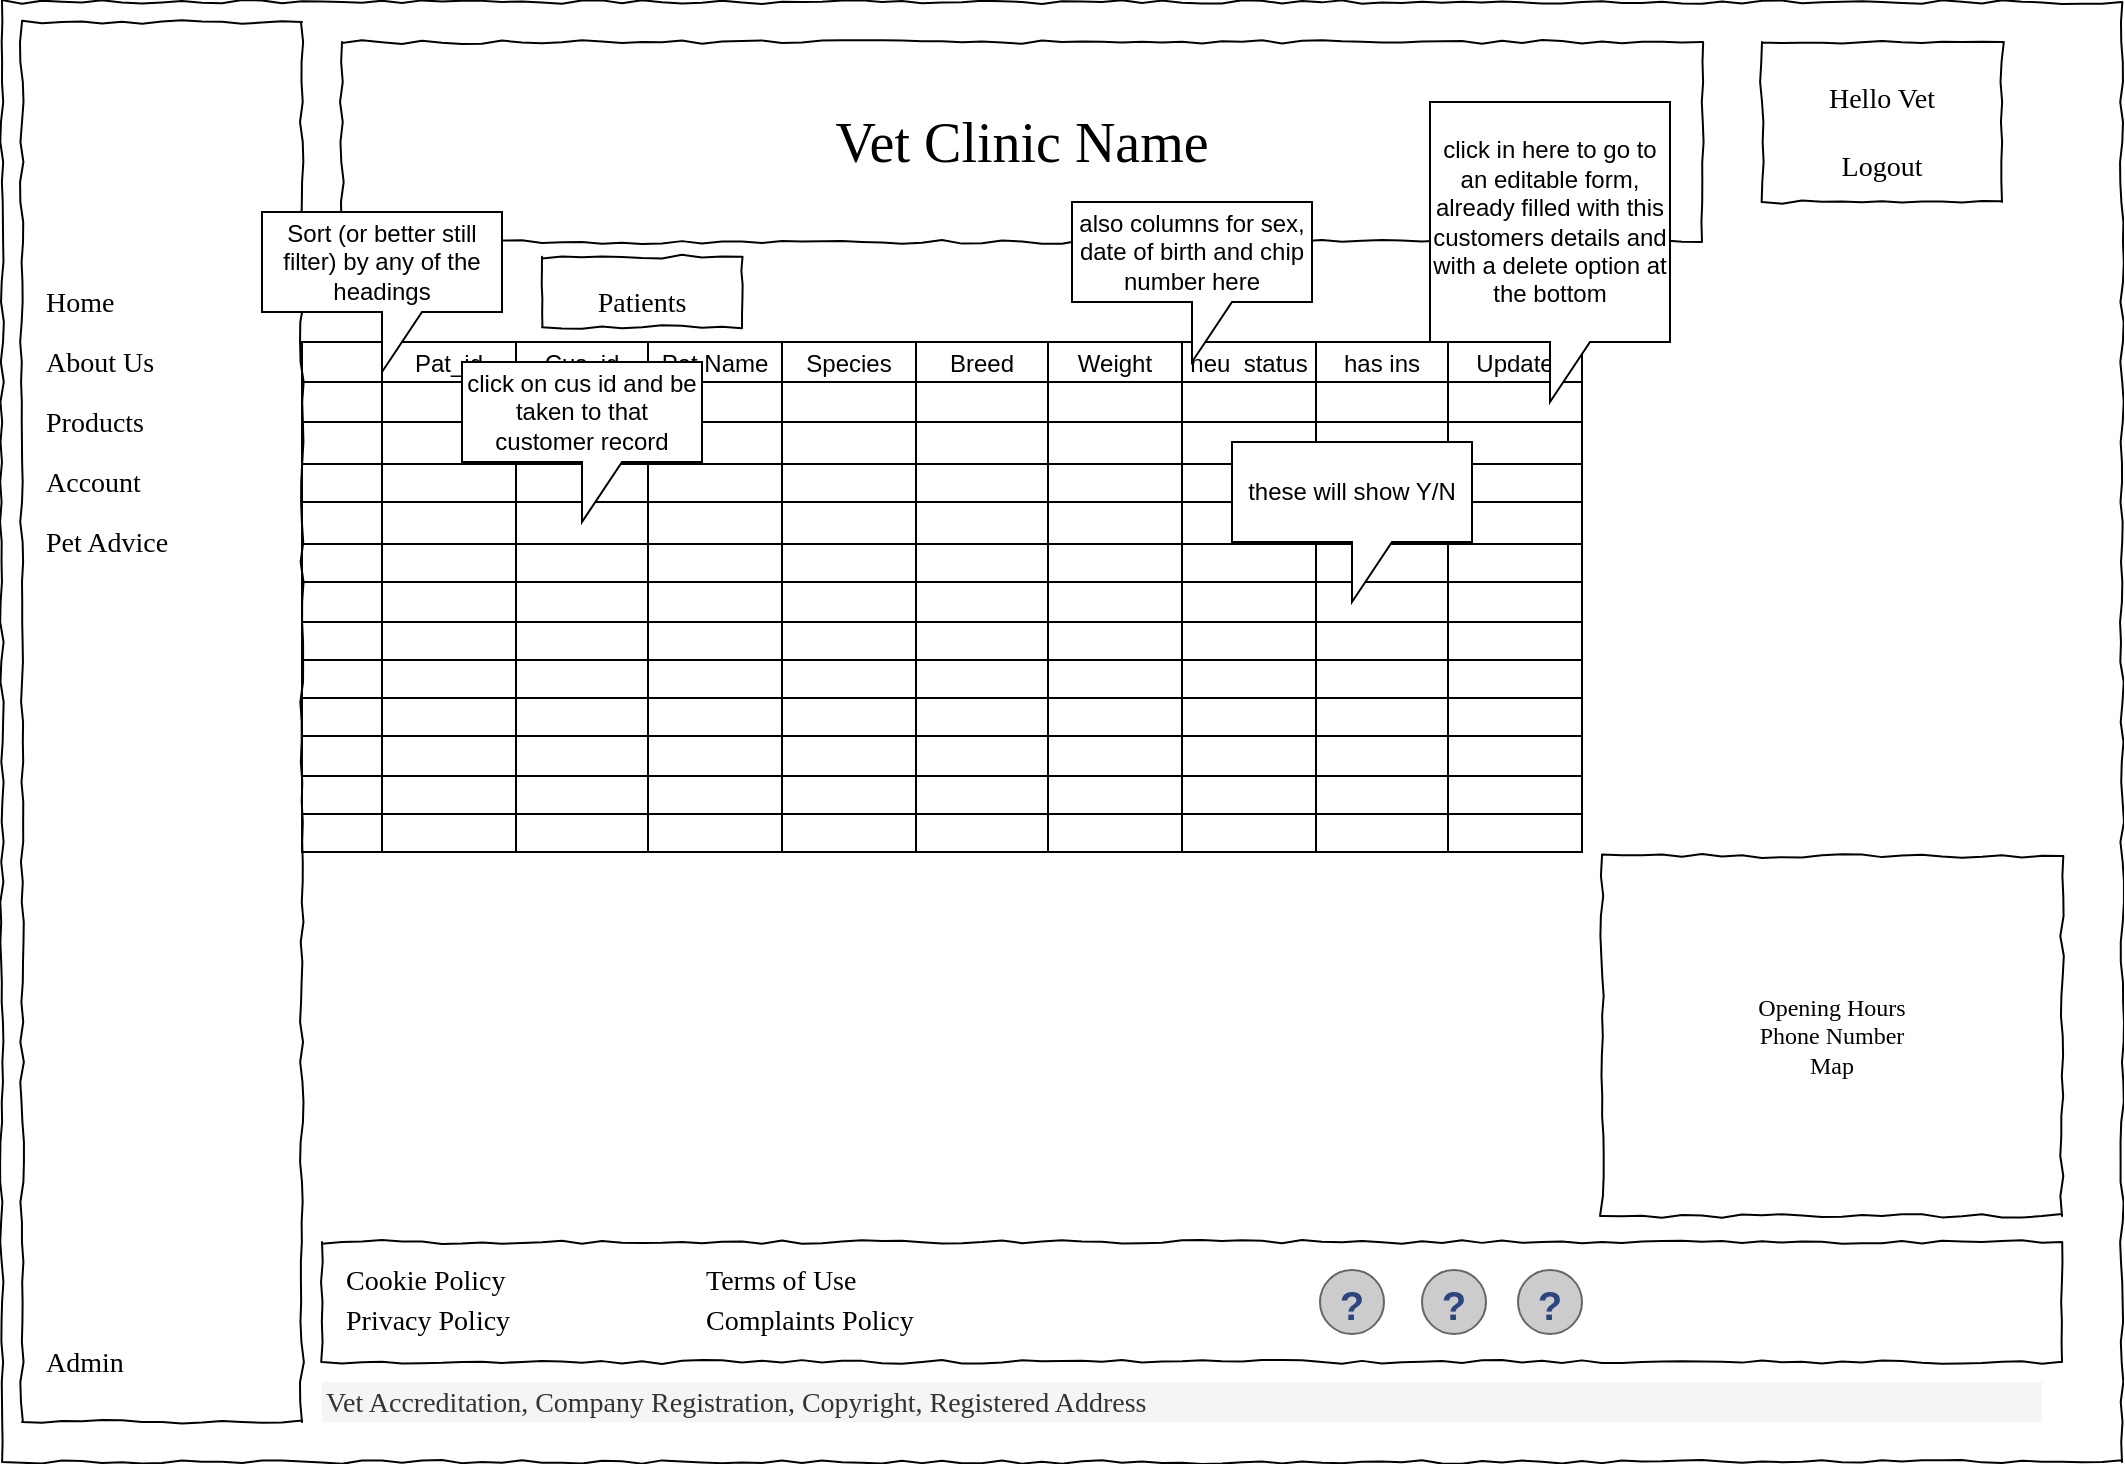 <mxfile version="21.2.1" type="device">
  <diagram name="Page-1" id="03018318-947c-dd8e-b7a3-06fadd420f32">
    <mxGraphModel dx="1034" dy="430" grid="1" gridSize="10" guides="1" tooltips="1" connect="1" arrows="1" fold="1" page="1" pageScale="1" pageWidth="1100" pageHeight="850" background="none" math="0" shadow="0">
      <root>
        <mxCell id="0" />
        <mxCell id="1" parent="0" />
        <mxCell id="677b7b8949515195-1" value="" style="whiteSpace=wrap;html=1;rounded=0;shadow=0;labelBackgroundColor=none;strokeColor=#000000;strokeWidth=1;fillColor=none;fontFamily=Verdana;fontSize=12;fontColor=#000000;align=center;comic=1;" parent="1" vertex="1">
          <mxGeometry x="20" y="20" width="1060" height="730" as="geometry" />
        </mxCell>
        <mxCell id="677b7b8949515195-8" value="" style="whiteSpace=wrap;html=1;rounded=0;shadow=0;labelBackgroundColor=none;strokeWidth=1;fillColor=none;fontFamily=Verdana;fontSize=12;align=center;comic=1;" parent="1" vertex="1">
          <mxGeometry x="30" y="30" width="140" height="700" as="geometry" />
        </mxCell>
        <mxCell id="677b7b8949515195-26" value="&lt;div&gt;Opening Hours&lt;/div&gt;&lt;div&gt;Phone Number&lt;/div&gt;&lt;div&gt;Map&lt;br&gt;&lt;/div&gt;" style="whiteSpace=wrap;html=1;rounded=0;shadow=0;labelBackgroundColor=none;strokeWidth=1;fillColor=none;fontFamily=Verdana;fontSize=12;align=center;comic=1;" parent="1" vertex="1">
          <mxGeometry x="820" y="447" width="230" height="180" as="geometry" />
        </mxCell>
        <mxCell id="qz_svecnsdqs3by7-r_0-2" value="Vet Clinic Name" style="whiteSpace=wrap;html=1;rounded=0;shadow=0;labelBackgroundColor=none;strokeWidth=1;fontFamily=Verdana;fontSize=28;align=center;comic=1;" parent="1" vertex="1">
          <mxGeometry x="190" y="40" width="680" height="100" as="geometry" />
        </mxCell>
        <mxCell id="qz_svecnsdqs3by7-r_0-8" value="" style="whiteSpace=wrap;html=1;rounded=0;shadow=0;labelBackgroundColor=none;strokeWidth=1;fontFamily=Verdana;fontSize=28;align=center;comic=1;" parent="1" vertex="1">
          <mxGeometry x="180" y="640" width="870" height="60" as="geometry" />
        </mxCell>
        <mxCell id="qz_svecnsdqs3by7-r_0-9" value="" style="verticalLabelPosition=bottom;shadow=0;dashed=0;align=center;html=1;verticalAlign=top;strokeWidth=1;shape=mxgraph.mockup.misc.help_icon;" parent="1" vertex="1">
          <mxGeometry x="730" y="654" width="32" height="32" as="geometry" />
        </mxCell>
        <mxCell id="qz_svecnsdqs3by7-r_0-10" value="" style="verticalLabelPosition=bottom;shadow=0;dashed=0;align=center;html=1;verticalAlign=top;strokeWidth=1;shape=mxgraph.mockup.misc.help_icon;" parent="1" vertex="1">
          <mxGeometry x="679" y="654" width="32" height="32" as="geometry" />
        </mxCell>
        <mxCell id="qz_svecnsdqs3by7-r_0-11" value="" style="verticalLabelPosition=bottom;shadow=0;dashed=0;align=center;html=1;verticalAlign=top;strokeWidth=1;shape=mxgraph.mockup.misc.help_icon;" parent="1" vertex="1">
          <mxGeometry x="778" y="654" width="32" height="32" as="geometry" />
        </mxCell>
        <mxCell id="qz_svecnsdqs3by7-r_0-12" value="Cookie Policy" style="text;html=1;points=[];align=left;verticalAlign=top;spacingTop=-4;fontSize=14;fontFamily=Verdana" parent="1" vertex="1">
          <mxGeometry x="190" y="649" width="100" height="20" as="geometry" />
        </mxCell>
        <mxCell id="qz_svecnsdqs3by7-r_0-13" value="Vet Accreditation, Company Registration, Copyright, Registered Address" style="text;html=1;points=[];align=left;verticalAlign=top;spacingTop=-4;fontSize=14;fontFamily=Verdana;fillColor=#f5f5f5;fontColor=#333333;strokeColor=none;" parent="1" vertex="1">
          <mxGeometry x="180" y="710" width="860" height="20" as="geometry" />
        </mxCell>
        <mxCell id="qz_svecnsdqs3by7-r_0-14" value="Privacy Policy" style="text;html=1;points=[];align=left;verticalAlign=top;spacingTop=-4;fontSize=14;fontFamily=Verdana" parent="1" vertex="1">
          <mxGeometry x="190" y="669" width="100" height="20" as="geometry" />
        </mxCell>
        <mxCell id="qz_svecnsdqs3by7-r_0-15" value="Terms of Use" style="text;html=1;points=[];align=left;verticalAlign=top;spacingTop=-4;fontSize=14;fontFamily=Verdana" parent="1" vertex="1">
          <mxGeometry x="370" y="649" width="100" height="20" as="geometry" />
        </mxCell>
        <mxCell id="qz_svecnsdqs3by7-r_0-16" value="Complaints Policy" style="text;html=1;points=[];align=left;verticalAlign=top;spacingTop=-4;fontSize=14;fontFamily=Verdana" parent="1" vertex="1">
          <mxGeometry x="370" y="669" width="100" height="20" as="geometry" />
        </mxCell>
        <mxCell id="qz_svecnsdqs3by7-r_0-17" value="&lt;div align=&quot;center&quot;&gt;&lt;font style=&quot;font-size: 14px;&quot;&gt;Hello Vet&lt;/font&gt;&lt;/div&gt;&lt;div align=&quot;center&quot;&gt;&lt;font style=&quot;font-size: 14px;&quot;&gt;Logout&lt;/font&gt;&lt;/div&gt;" style="whiteSpace=wrap;html=1;rounded=0;shadow=0;labelBackgroundColor=none;strokeWidth=1;fontFamily=Verdana;fontSize=28;align=center;comic=1;" parent="1" vertex="1">
          <mxGeometry x="900" y="40" width="120" height="80" as="geometry" />
        </mxCell>
        <mxCell id="qz_svecnsdqs3by7-r_0-19" value="Home" style="text;html=1;points=[];align=left;verticalAlign=top;spacingTop=-4;fontSize=14;fontFamily=Verdana" parent="1" vertex="1">
          <mxGeometry x="40" y="160" width="110" height="20" as="geometry" />
        </mxCell>
        <mxCell id="qz_svecnsdqs3by7-r_0-20" value="About Us" style="text;html=1;points=[];align=left;verticalAlign=top;spacingTop=-4;fontSize=14;fontFamily=Verdana" parent="1" vertex="1">
          <mxGeometry x="40" y="190" width="110" height="20" as="geometry" />
        </mxCell>
        <mxCell id="qz_svecnsdqs3by7-r_0-21" value="Products" style="text;html=1;points=[];align=left;verticalAlign=top;spacingTop=-4;fontSize=14;fontFamily=Verdana" parent="1" vertex="1">
          <mxGeometry x="40" y="220" width="110" height="20" as="geometry" />
        </mxCell>
        <mxCell id="qz_svecnsdqs3by7-r_0-22" value="Account" style="text;html=1;points=[];align=left;verticalAlign=top;spacingTop=-4;fontSize=14;fontFamily=Verdana" parent="1" vertex="1">
          <mxGeometry x="40" y="250" width="110" height="20" as="geometry" />
        </mxCell>
        <mxCell id="qz_svecnsdqs3by7-r_0-23" value="Pet Advice" style="text;html=1;points=[];align=left;verticalAlign=top;spacingTop=-4;fontSize=14;fontFamily=Verdana" parent="1" vertex="1">
          <mxGeometry x="40" y="280" width="110" height="20" as="geometry" />
        </mxCell>
        <mxCell id="qz_svecnsdqs3by7-r_0-25" value="Admin" style="text;html=1;points=[];align=left;verticalAlign=top;spacingTop=-4;fontSize=14;fontFamily=Verdana" parent="1" vertex="1">
          <mxGeometry x="40" y="690" width="110" height="20" as="geometry" />
        </mxCell>
        <mxCell id="YpGhRkBLHknayNMrXKQS-291" value="" style="shape=table;childLayout=tableLayout;startSize=0;fillColor=none;collapsible=0;recursiveResize=0;expand=0;" parent="1" vertex="1">
          <mxGeometry x="170" y="190" width="640" height="255" as="geometry" />
        </mxCell>
        <mxCell id="YpGhRkBLHknayNMrXKQS-292" value="" style="shape=tableRow;horizontal=0;swimlaneHead=0;swimlaneBody=0;top=0;left=0;strokeColor=inherit;bottom=0;right=0;dropTarget=0;fontStyle=0;fillColor=none;points=[[0,0.5],[1,0.5]];portConstraint=eastwest;startSize=40;collapsible=0;recursiveResize=0;expand=0;" parent="YpGhRkBLHknayNMrXKQS-291" vertex="1">
          <mxGeometry width="640" height="20" as="geometry" />
        </mxCell>
        <mxCell id="YpGhRkBLHknayNMrXKQS-293" value="Pat_id" style="swimlane;swimlaneHead=0;swimlaneBody=0;fontStyle=0;strokeColor=inherit;connectable=0;fillColor=none;startSize=40;collapsible=0;recursiveResize=0;expand=0;" parent="YpGhRkBLHknayNMrXKQS-292" vertex="1">
          <mxGeometry x="40" width="67" height="20" as="geometry">
            <mxRectangle width="67" height="20" as="alternateBounds" />
          </mxGeometry>
        </mxCell>
        <mxCell id="YpGhRkBLHknayNMrXKQS-294" value="Cus_id" style="swimlane;swimlaneHead=0;swimlaneBody=0;fontStyle=0;strokeColor=inherit;connectable=0;fillColor=none;startSize=40;collapsible=0;recursiveResize=0;expand=0;" parent="YpGhRkBLHknayNMrXKQS-292" vertex="1">
          <mxGeometry x="107" width="66" height="20" as="geometry">
            <mxRectangle width="66" height="20" as="alternateBounds" />
          </mxGeometry>
        </mxCell>
        <mxCell id="YpGhRkBLHknayNMrXKQS-295" value="Pat Name" style="swimlane;swimlaneHead=0;swimlaneBody=0;fontStyle=0;strokeColor=inherit;connectable=0;fillColor=none;startSize=40;collapsible=0;recursiveResize=0;expand=0;" parent="YpGhRkBLHknayNMrXKQS-292" vertex="1">
          <mxGeometry x="173" width="67" height="20" as="geometry">
            <mxRectangle width="67" height="20" as="alternateBounds" />
          </mxGeometry>
        </mxCell>
        <mxCell id="YpGhRkBLHknayNMrXKQS-296" value="Species" style="swimlane;swimlaneHead=0;swimlaneBody=0;fontStyle=0;strokeColor=inherit;connectable=0;fillColor=none;startSize=40;collapsible=0;recursiveResize=0;expand=0;" parent="YpGhRkBLHknayNMrXKQS-292" vertex="1">
          <mxGeometry x="240" width="67" height="20" as="geometry">
            <mxRectangle width="67" height="20" as="alternateBounds" />
          </mxGeometry>
        </mxCell>
        <mxCell id="YpGhRkBLHknayNMrXKQS-297" value="Breed" style="swimlane;swimlaneHead=0;swimlaneBody=0;fontStyle=0;strokeColor=inherit;connectable=0;fillColor=none;startSize=40;collapsible=0;recursiveResize=0;expand=0;" parent="YpGhRkBLHknayNMrXKQS-292" vertex="1">
          <mxGeometry x="307" width="66" height="20" as="geometry">
            <mxRectangle width="66" height="20" as="alternateBounds" />
          </mxGeometry>
        </mxCell>
        <mxCell id="YpGhRkBLHknayNMrXKQS-298" value="Weight" style="swimlane;swimlaneHead=0;swimlaneBody=0;fontStyle=0;strokeColor=inherit;connectable=0;fillColor=none;startSize=40;collapsible=0;recursiveResize=0;expand=0;" parent="YpGhRkBLHknayNMrXKQS-292" vertex="1">
          <mxGeometry x="373" width="67" height="20" as="geometry">
            <mxRectangle width="67" height="20" as="alternateBounds" />
          </mxGeometry>
        </mxCell>
        <mxCell id="YpGhRkBLHknayNMrXKQS-299" value="neu  status" style="swimlane;swimlaneHead=0;swimlaneBody=0;fontStyle=0;strokeColor=inherit;connectable=0;fillColor=none;startSize=40;collapsible=0;recursiveResize=0;expand=0;" parent="YpGhRkBLHknayNMrXKQS-292" vertex="1">
          <mxGeometry x="440" width="67" height="20" as="geometry">
            <mxRectangle width="67" height="20" as="alternateBounds" />
          </mxGeometry>
        </mxCell>
        <mxCell id="YpGhRkBLHknayNMrXKQS-300" value="has ins" style="swimlane;swimlaneHead=0;swimlaneBody=0;fontStyle=0;strokeColor=inherit;connectable=0;fillColor=none;startSize=40;collapsible=0;recursiveResize=0;expand=0;" parent="YpGhRkBLHknayNMrXKQS-292" vertex="1">
          <mxGeometry x="507" width="66" height="20" as="geometry">
            <mxRectangle width="66" height="20" as="alternateBounds" />
          </mxGeometry>
        </mxCell>
        <mxCell id="YpGhRkBLHknayNMrXKQS-301" value="Update" style="swimlane;swimlaneHead=0;swimlaneBody=0;fontStyle=0;strokeColor=inherit;connectable=0;fillColor=none;startSize=40;collapsible=0;recursiveResize=0;expand=0;" parent="YpGhRkBLHknayNMrXKQS-292" vertex="1">
          <mxGeometry x="573" width="67" height="20" as="geometry">
            <mxRectangle width="67" height="20" as="alternateBounds" />
          </mxGeometry>
        </mxCell>
        <mxCell id="YpGhRkBLHknayNMrXKQS-302" value="" style="shape=tableRow;horizontal=0;swimlaneHead=0;swimlaneBody=0;top=0;left=0;strokeColor=inherit;bottom=0;right=0;dropTarget=0;fontStyle=0;fillColor=none;points=[[0,0.5],[1,0.5]];portConstraint=eastwest;startSize=40;collapsible=0;recursiveResize=0;expand=0;" parent="YpGhRkBLHknayNMrXKQS-291" vertex="1">
          <mxGeometry y="20" width="640" height="20" as="geometry" />
        </mxCell>
        <mxCell id="YpGhRkBLHknayNMrXKQS-303" value="" style="swimlane;swimlaneHead=0;swimlaneBody=0;fontStyle=0;connectable=0;strokeColor=inherit;fillColor=none;startSize=0;collapsible=0;recursiveResize=0;expand=0;" parent="YpGhRkBLHknayNMrXKQS-302" vertex="1">
          <mxGeometry x="40" width="67" height="20" as="geometry">
            <mxRectangle width="67" height="20" as="alternateBounds" />
          </mxGeometry>
        </mxCell>
        <mxCell id="YpGhRkBLHknayNMrXKQS-304" value="" style="swimlane;swimlaneHead=0;swimlaneBody=0;fontStyle=0;connectable=0;strokeColor=inherit;fillColor=none;startSize=0;collapsible=0;recursiveResize=0;expand=0;" parent="YpGhRkBLHknayNMrXKQS-302" vertex="1">
          <mxGeometry x="107" width="66" height="20" as="geometry">
            <mxRectangle width="66" height="20" as="alternateBounds" />
          </mxGeometry>
        </mxCell>
        <mxCell id="YpGhRkBLHknayNMrXKQS-305" value="" style="swimlane;swimlaneHead=0;swimlaneBody=0;fontStyle=0;connectable=0;strokeColor=inherit;fillColor=none;startSize=0;collapsible=0;recursiveResize=0;expand=0;" parent="YpGhRkBLHknayNMrXKQS-302" vertex="1">
          <mxGeometry x="173" width="67" height="20" as="geometry">
            <mxRectangle width="67" height="20" as="alternateBounds" />
          </mxGeometry>
        </mxCell>
        <mxCell id="YpGhRkBLHknayNMrXKQS-306" value="" style="swimlane;swimlaneHead=0;swimlaneBody=0;fontStyle=0;connectable=0;strokeColor=inherit;fillColor=none;startSize=0;collapsible=0;recursiveResize=0;expand=0;" parent="YpGhRkBLHknayNMrXKQS-302" vertex="1">
          <mxGeometry x="240" width="67" height="20" as="geometry">
            <mxRectangle width="67" height="20" as="alternateBounds" />
          </mxGeometry>
        </mxCell>
        <mxCell id="YpGhRkBLHknayNMrXKQS-307" value="" style="swimlane;swimlaneHead=0;swimlaneBody=0;fontStyle=0;connectable=0;strokeColor=inherit;fillColor=none;startSize=0;collapsible=0;recursiveResize=0;expand=0;" parent="YpGhRkBLHknayNMrXKQS-302" vertex="1">
          <mxGeometry x="307" width="66" height="20" as="geometry">
            <mxRectangle width="66" height="20" as="alternateBounds" />
          </mxGeometry>
        </mxCell>
        <mxCell id="YpGhRkBLHknayNMrXKQS-308" value="" style="swimlane;swimlaneHead=0;swimlaneBody=0;fontStyle=0;connectable=0;strokeColor=inherit;fillColor=none;startSize=0;collapsible=0;recursiveResize=0;expand=0;" parent="YpGhRkBLHknayNMrXKQS-302" vertex="1">
          <mxGeometry x="373" width="67" height="20" as="geometry">
            <mxRectangle width="67" height="20" as="alternateBounds" />
          </mxGeometry>
        </mxCell>
        <mxCell id="YpGhRkBLHknayNMrXKQS-309" value="" style="swimlane;swimlaneHead=0;swimlaneBody=0;fontStyle=0;connectable=0;strokeColor=inherit;fillColor=none;startSize=0;collapsible=0;recursiveResize=0;expand=0;" parent="YpGhRkBLHknayNMrXKQS-302" vertex="1">
          <mxGeometry x="440" width="67" height="20" as="geometry">
            <mxRectangle width="67" height="20" as="alternateBounds" />
          </mxGeometry>
        </mxCell>
        <mxCell id="YpGhRkBLHknayNMrXKQS-310" value="" style="swimlane;swimlaneHead=0;swimlaneBody=0;fontStyle=0;connectable=0;strokeColor=inherit;fillColor=none;startSize=0;collapsible=0;recursiveResize=0;expand=0;" parent="YpGhRkBLHknayNMrXKQS-302" vertex="1">
          <mxGeometry x="507" width="66" height="20" as="geometry">
            <mxRectangle width="66" height="20" as="alternateBounds" />
          </mxGeometry>
        </mxCell>
        <mxCell id="YpGhRkBLHknayNMrXKQS-311" value="" style="swimlane;swimlaneHead=0;swimlaneBody=0;fontStyle=0;connectable=0;strokeColor=inherit;fillColor=none;startSize=0;collapsible=0;recursiveResize=0;expand=0;" parent="YpGhRkBLHknayNMrXKQS-302" vertex="1">
          <mxGeometry x="573" width="67" height="20" as="geometry">
            <mxRectangle width="67" height="20" as="alternateBounds" />
          </mxGeometry>
        </mxCell>
        <mxCell id="YpGhRkBLHknayNMrXKQS-312" value="" style="shape=tableRow;horizontal=0;swimlaneHead=0;swimlaneBody=0;top=0;left=0;strokeColor=inherit;bottom=0;right=0;dropTarget=0;fontStyle=0;fillColor=none;points=[[0,0.5],[1,0.5]];portConstraint=eastwest;startSize=40;collapsible=0;recursiveResize=0;expand=0;" parent="YpGhRkBLHknayNMrXKQS-291" vertex="1">
          <mxGeometry y="40" width="640" height="21" as="geometry" />
        </mxCell>
        <mxCell id="YpGhRkBLHknayNMrXKQS-313" value="" style="swimlane;swimlaneHead=0;swimlaneBody=0;fontStyle=0;connectable=0;strokeColor=inherit;fillColor=none;startSize=0;collapsible=0;recursiveResize=0;expand=0;" parent="YpGhRkBLHknayNMrXKQS-312" vertex="1">
          <mxGeometry x="40" width="67" height="21" as="geometry">
            <mxRectangle width="67" height="21" as="alternateBounds" />
          </mxGeometry>
        </mxCell>
        <mxCell id="YpGhRkBLHknayNMrXKQS-314" value="" style="swimlane;swimlaneHead=0;swimlaneBody=0;fontStyle=0;connectable=0;strokeColor=inherit;fillColor=none;startSize=0;collapsible=0;recursiveResize=0;expand=0;" parent="YpGhRkBLHknayNMrXKQS-312" vertex="1">
          <mxGeometry x="107" width="66" height="21" as="geometry">
            <mxRectangle width="66" height="21" as="alternateBounds" />
          </mxGeometry>
        </mxCell>
        <mxCell id="YpGhRkBLHknayNMrXKQS-315" value="" style="swimlane;swimlaneHead=0;swimlaneBody=0;fontStyle=0;connectable=0;strokeColor=inherit;fillColor=none;startSize=0;collapsible=0;recursiveResize=0;expand=0;" parent="YpGhRkBLHknayNMrXKQS-312" vertex="1">
          <mxGeometry x="173" width="67" height="21" as="geometry">
            <mxRectangle width="67" height="21" as="alternateBounds" />
          </mxGeometry>
        </mxCell>
        <mxCell id="YpGhRkBLHknayNMrXKQS-316" value="" style="swimlane;swimlaneHead=0;swimlaneBody=0;fontStyle=0;connectable=0;strokeColor=inherit;fillColor=none;startSize=0;collapsible=0;recursiveResize=0;expand=0;" parent="YpGhRkBLHknayNMrXKQS-312" vertex="1">
          <mxGeometry x="240" width="67" height="21" as="geometry">
            <mxRectangle width="67" height="21" as="alternateBounds" />
          </mxGeometry>
        </mxCell>
        <mxCell id="YpGhRkBLHknayNMrXKQS-317" value="" style="swimlane;swimlaneHead=0;swimlaneBody=0;fontStyle=0;connectable=0;strokeColor=inherit;fillColor=none;startSize=0;collapsible=0;recursiveResize=0;expand=0;" parent="YpGhRkBLHknayNMrXKQS-312" vertex="1">
          <mxGeometry x="307" width="66" height="21" as="geometry">
            <mxRectangle width="66" height="21" as="alternateBounds" />
          </mxGeometry>
        </mxCell>
        <mxCell id="YpGhRkBLHknayNMrXKQS-318" value="" style="swimlane;swimlaneHead=0;swimlaneBody=0;fontStyle=0;connectable=0;strokeColor=inherit;fillColor=none;startSize=0;collapsible=0;recursiveResize=0;expand=0;" parent="YpGhRkBLHknayNMrXKQS-312" vertex="1">
          <mxGeometry x="373" width="67" height="21" as="geometry">
            <mxRectangle width="67" height="21" as="alternateBounds" />
          </mxGeometry>
        </mxCell>
        <mxCell id="YpGhRkBLHknayNMrXKQS-319" value="" style="swimlane;swimlaneHead=0;swimlaneBody=0;fontStyle=0;connectable=0;strokeColor=inherit;fillColor=none;startSize=0;collapsible=0;recursiveResize=0;expand=0;" parent="YpGhRkBLHknayNMrXKQS-312" vertex="1">
          <mxGeometry x="440" width="67" height="21" as="geometry">
            <mxRectangle width="67" height="21" as="alternateBounds" />
          </mxGeometry>
        </mxCell>
        <mxCell id="YpGhRkBLHknayNMrXKQS-320" value="" style="swimlane;swimlaneHead=0;swimlaneBody=0;fontStyle=0;connectable=0;strokeColor=inherit;fillColor=none;startSize=0;collapsible=0;recursiveResize=0;expand=0;" parent="YpGhRkBLHknayNMrXKQS-312" vertex="1">
          <mxGeometry x="507" width="66" height="21" as="geometry">
            <mxRectangle width="66" height="21" as="alternateBounds" />
          </mxGeometry>
        </mxCell>
        <mxCell id="YpGhRkBLHknayNMrXKQS-422" value="these will show Y/N" style="shape=callout;whiteSpace=wrap;html=1;perimeter=calloutPerimeter;" parent="YpGhRkBLHknayNMrXKQS-320" vertex="1">
          <mxGeometry x="-42" y="10" width="120" height="80" as="geometry" />
        </mxCell>
        <mxCell id="YpGhRkBLHknayNMrXKQS-321" value="" style="swimlane;swimlaneHead=0;swimlaneBody=0;fontStyle=0;connectable=0;strokeColor=inherit;fillColor=none;startSize=0;collapsible=0;recursiveResize=0;expand=0;" parent="YpGhRkBLHknayNMrXKQS-312" vertex="1">
          <mxGeometry x="573" width="67" height="21" as="geometry">
            <mxRectangle width="67" height="21" as="alternateBounds" />
          </mxGeometry>
        </mxCell>
        <mxCell id="YpGhRkBLHknayNMrXKQS-322" value="" style="shape=tableRow;horizontal=0;swimlaneHead=0;swimlaneBody=0;top=0;left=0;strokeColor=inherit;bottom=0;right=0;dropTarget=0;fontStyle=0;fillColor=none;points=[[0,0.5],[1,0.5]];portConstraint=eastwest;startSize=40;collapsible=0;recursiveResize=0;expand=0;" parent="YpGhRkBLHknayNMrXKQS-291" vertex="1">
          <mxGeometry y="61" width="640" height="19" as="geometry" />
        </mxCell>
        <mxCell id="YpGhRkBLHknayNMrXKQS-323" value="" style="swimlane;swimlaneHead=0;swimlaneBody=0;fontStyle=0;connectable=0;strokeColor=inherit;fillColor=none;startSize=0;collapsible=0;recursiveResize=0;expand=0;" parent="YpGhRkBLHknayNMrXKQS-322" vertex="1">
          <mxGeometry x="40" width="67" height="19" as="geometry">
            <mxRectangle width="67" height="19" as="alternateBounds" />
          </mxGeometry>
        </mxCell>
        <mxCell id="YpGhRkBLHknayNMrXKQS-324" value="" style="swimlane;swimlaneHead=0;swimlaneBody=0;fontStyle=0;connectable=0;strokeColor=inherit;fillColor=none;startSize=0;collapsible=0;recursiveResize=0;expand=0;" parent="YpGhRkBLHknayNMrXKQS-322" vertex="1">
          <mxGeometry x="107" width="66" height="19" as="geometry">
            <mxRectangle width="66" height="19" as="alternateBounds" />
          </mxGeometry>
        </mxCell>
        <mxCell id="YpGhRkBLHknayNMrXKQS-325" value="" style="swimlane;swimlaneHead=0;swimlaneBody=0;fontStyle=0;connectable=0;strokeColor=inherit;fillColor=none;startSize=0;collapsible=0;recursiveResize=0;expand=0;" parent="YpGhRkBLHknayNMrXKQS-322" vertex="1">
          <mxGeometry x="173" width="67" height="19" as="geometry">
            <mxRectangle width="67" height="19" as="alternateBounds" />
          </mxGeometry>
        </mxCell>
        <mxCell id="YpGhRkBLHknayNMrXKQS-326" value="" style="swimlane;swimlaneHead=0;swimlaneBody=0;fontStyle=0;connectable=0;strokeColor=inherit;fillColor=none;startSize=0;collapsible=0;recursiveResize=0;expand=0;" parent="YpGhRkBLHknayNMrXKQS-322" vertex="1">
          <mxGeometry x="240" width="67" height="19" as="geometry">
            <mxRectangle width="67" height="19" as="alternateBounds" />
          </mxGeometry>
        </mxCell>
        <mxCell id="YpGhRkBLHknayNMrXKQS-327" value="" style="swimlane;swimlaneHead=0;swimlaneBody=0;fontStyle=0;connectable=0;strokeColor=inherit;fillColor=none;startSize=0;collapsible=0;recursiveResize=0;expand=0;" parent="YpGhRkBLHknayNMrXKQS-322" vertex="1">
          <mxGeometry x="307" width="66" height="19" as="geometry">
            <mxRectangle width="66" height="19" as="alternateBounds" />
          </mxGeometry>
        </mxCell>
        <mxCell id="YpGhRkBLHknayNMrXKQS-328" value="" style="swimlane;swimlaneHead=0;swimlaneBody=0;fontStyle=0;connectable=0;strokeColor=inherit;fillColor=none;startSize=0;collapsible=0;recursiveResize=0;expand=0;" parent="YpGhRkBLHknayNMrXKQS-322" vertex="1">
          <mxGeometry x="373" width="67" height="19" as="geometry">
            <mxRectangle width="67" height="19" as="alternateBounds" />
          </mxGeometry>
        </mxCell>
        <mxCell id="YpGhRkBLHknayNMrXKQS-329" value="" style="swimlane;swimlaneHead=0;swimlaneBody=0;fontStyle=0;connectable=0;strokeColor=inherit;fillColor=none;startSize=0;collapsible=0;recursiveResize=0;expand=0;" parent="YpGhRkBLHknayNMrXKQS-322" vertex="1">
          <mxGeometry x="440" width="67" height="19" as="geometry">
            <mxRectangle width="67" height="19" as="alternateBounds" />
          </mxGeometry>
        </mxCell>
        <mxCell id="YpGhRkBLHknayNMrXKQS-330" value="" style="swimlane;swimlaneHead=0;swimlaneBody=0;fontStyle=0;connectable=0;strokeColor=inherit;fillColor=none;startSize=0;collapsible=0;recursiveResize=0;expand=0;" parent="YpGhRkBLHknayNMrXKQS-322" vertex="1">
          <mxGeometry x="507" width="66" height="19" as="geometry">
            <mxRectangle width="66" height="19" as="alternateBounds" />
          </mxGeometry>
        </mxCell>
        <mxCell id="YpGhRkBLHknayNMrXKQS-331" value="" style="swimlane;swimlaneHead=0;swimlaneBody=0;fontStyle=0;connectable=0;strokeColor=inherit;fillColor=none;startSize=0;collapsible=0;recursiveResize=0;expand=0;" parent="YpGhRkBLHknayNMrXKQS-322" vertex="1">
          <mxGeometry x="573" width="67" height="19" as="geometry">
            <mxRectangle width="67" height="19" as="alternateBounds" />
          </mxGeometry>
        </mxCell>
        <mxCell id="YpGhRkBLHknayNMrXKQS-332" value="" style="shape=tableRow;horizontal=0;swimlaneHead=0;swimlaneBody=0;top=0;left=0;strokeColor=inherit;bottom=0;right=0;dropTarget=0;fontStyle=0;fillColor=none;points=[[0,0.5],[1,0.5]];portConstraint=eastwest;startSize=40;collapsible=0;recursiveResize=0;expand=0;" parent="YpGhRkBLHknayNMrXKQS-291" vertex="1">
          <mxGeometry y="80" width="640" height="21" as="geometry" />
        </mxCell>
        <mxCell id="YpGhRkBLHknayNMrXKQS-333" value="" style="swimlane;swimlaneHead=0;swimlaneBody=0;fontStyle=0;connectable=0;strokeColor=inherit;fillColor=none;startSize=0;collapsible=0;recursiveResize=0;expand=0;" parent="YpGhRkBLHknayNMrXKQS-332" vertex="1">
          <mxGeometry x="40" width="67" height="21" as="geometry">
            <mxRectangle width="67" height="21" as="alternateBounds" />
          </mxGeometry>
        </mxCell>
        <mxCell id="YpGhRkBLHknayNMrXKQS-334" value="" style="swimlane;swimlaneHead=0;swimlaneBody=0;fontStyle=0;connectable=0;strokeColor=inherit;fillColor=none;startSize=0;collapsible=0;recursiveResize=0;expand=0;" parent="YpGhRkBLHknayNMrXKQS-332" vertex="1">
          <mxGeometry x="107" width="66" height="21" as="geometry">
            <mxRectangle width="66" height="21" as="alternateBounds" />
          </mxGeometry>
        </mxCell>
        <mxCell id="YpGhRkBLHknayNMrXKQS-335" value="" style="swimlane;swimlaneHead=0;swimlaneBody=0;fontStyle=0;connectable=0;strokeColor=inherit;fillColor=none;startSize=0;collapsible=0;recursiveResize=0;expand=0;" parent="YpGhRkBLHknayNMrXKQS-332" vertex="1">
          <mxGeometry x="173" width="67" height="21" as="geometry">
            <mxRectangle width="67" height="21" as="alternateBounds" />
          </mxGeometry>
        </mxCell>
        <mxCell id="YpGhRkBLHknayNMrXKQS-336" value="" style="swimlane;swimlaneHead=0;swimlaneBody=0;fontStyle=0;connectable=0;strokeColor=inherit;fillColor=none;startSize=0;collapsible=0;recursiveResize=0;expand=0;" parent="YpGhRkBLHknayNMrXKQS-332" vertex="1">
          <mxGeometry x="240" width="67" height="21" as="geometry">
            <mxRectangle width="67" height="21" as="alternateBounds" />
          </mxGeometry>
        </mxCell>
        <mxCell id="YpGhRkBLHknayNMrXKQS-337" value="" style="swimlane;swimlaneHead=0;swimlaneBody=0;fontStyle=0;connectable=0;strokeColor=inherit;fillColor=none;startSize=0;collapsible=0;recursiveResize=0;expand=0;" parent="YpGhRkBLHknayNMrXKQS-332" vertex="1">
          <mxGeometry x="307" width="66" height="21" as="geometry">
            <mxRectangle width="66" height="21" as="alternateBounds" />
          </mxGeometry>
        </mxCell>
        <mxCell id="YpGhRkBLHknayNMrXKQS-338" value="" style="swimlane;swimlaneHead=0;swimlaneBody=0;fontStyle=0;connectable=0;strokeColor=inherit;fillColor=none;startSize=0;collapsible=0;recursiveResize=0;expand=0;" parent="YpGhRkBLHknayNMrXKQS-332" vertex="1">
          <mxGeometry x="373" width="67" height="21" as="geometry">
            <mxRectangle width="67" height="21" as="alternateBounds" />
          </mxGeometry>
        </mxCell>
        <mxCell id="YpGhRkBLHknayNMrXKQS-339" value="" style="swimlane;swimlaneHead=0;swimlaneBody=0;fontStyle=0;connectable=0;strokeColor=inherit;fillColor=none;startSize=0;collapsible=0;recursiveResize=0;expand=0;" parent="YpGhRkBLHknayNMrXKQS-332" vertex="1">
          <mxGeometry x="440" width="67" height="21" as="geometry">
            <mxRectangle width="67" height="21" as="alternateBounds" />
          </mxGeometry>
        </mxCell>
        <mxCell id="YpGhRkBLHknayNMrXKQS-340" value="" style="swimlane;swimlaneHead=0;swimlaneBody=0;fontStyle=0;connectable=0;strokeColor=inherit;fillColor=none;startSize=0;collapsible=0;recursiveResize=0;expand=0;" parent="YpGhRkBLHknayNMrXKQS-332" vertex="1">
          <mxGeometry x="507" width="66" height="21" as="geometry">
            <mxRectangle width="66" height="21" as="alternateBounds" />
          </mxGeometry>
        </mxCell>
        <mxCell id="YpGhRkBLHknayNMrXKQS-341" value="" style="swimlane;swimlaneHead=0;swimlaneBody=0;fontStyle=0;connectable=0;strokeColor=inherit;fillColor=none;startSize=0;collapsible=0;recursiveResize=0;expand=0;" parent="YpGhRkBLHknayNMrXKQS-332" vertex="1">
          <mxGeometry x="573" width="67" height="21" as="geometry">
            <mxRectangle width="67" height="21" as="alternateBounds" />
          </mxGeometry>
        </mxCell>
        <mxCell id="YpGhRkBLHknayNMrXKQS-342" value="" style="shape=tableRow;horizontal=0;swimlaneHead=0;swimlaneBody=0;top=0;left=0;strokeColor=inherit;bottom=0;right=0;dropTarget=0;fontStyle=0;fillColor=none;points=[[0,0.5],[1,0.5]];portConstraint=eastwest;startSize=40;collapsible=0;recursiveResize=0;expand=0;" parent="YpGhRkBLHknayNMrXKQS-291" vertex="1">
          <mxGeometry y="101" width="640" height="19" as="geometry" />
        </mxCell>
        <mxCell id="YpGhRkBLHknayNMrXKQS-343" value="" style="swimlane;swimlaneHead=0;swimlaneBody=0;fontStyle=0;connectable=0;strokeColor=inherit;fillColor=none;startSize=0;collapsible=0;recursiveResize=0;expand=0;" parent="YpGhRkBLHknayNMrXKQS-342" vertex="1">
          <mxGeometry x="40" width="67" height="19" as="geometry">
            <mxRectangle width="67" height="19" as="alternateBounds" />
          </mxGeometry>
        </mxCell>
        <mxCell id="YpGhRkBLHknayNMrXKQS-344" value="" style="swimlane;swimlaneHead=0;swimlaneBody=0;fontStyle=0;connectable=0;strokeColor=inherit;fillColor=none;startSize=0;collapsible=0;recursiveResize=0;expand=0;" parent="YpGhRkBLHknayNMrXKQS-342" vertex="1">
          <mxGeometry x="107" width="66" height="19" as="geometry">
            <mxRectangle width="66" height="19" as="alternateBounds" />
          </mxGeometry>
        </mxCell>
        <mxCell id="YpGhRkBLHknayNMrXKQS-345" value="" style="swimlane;swimlaneHead=0;swimlaneBody=0;fontStyle=0;connectable=0;strokeColor=inherit;fillColor=none;startSize=0;collapsible=0;recursiveResize=0;expand=0;" parent="YpGhRkBLHknayNMrXKQS-342" vertex="1">
          <mxGeometry x="173" width="67" height="19" as="geometry">
            <mxRectangle width="67" height="19" as="alternateBounds" />
          </mxGeometry>
        </mxCell>
        <mxCell id="YpGhRkBLHknayNMrXKQS-346" value="" style="swimlane;swimlaneHead=0;swimlaneBody=0;fontStyle=0;connectable=0;strokeColor=inherit;fillColor=none;startSize=0;collapsible=0;recursiveResize=0;expand=0;" parent="YpGhRkBLHknayNMrXKQS-342" vertex="1">
          <mxGeometry x="240" width="67" height="19" as="geometry">
            <mxRectangle width="67" height="19" as="alternateBounds" />
          </mxGeometry>
        </mxCell>
        <mxCell id="YpGhRkBLHknayNMrXKQS-347" value="" style="swimlane;swimlaneHead=0;swimlaneBody=0;fontStyle=0;connectable=0;strokeColor=inherit;fillColor=none;startSize=0;collapsible=0;recursiveResize=0;expand=0;" parent="YpGhRkBLHknayNMrXKQS-342" vertex="1">
          <mxGeometry x="307" width="66" height="19" as="geometry">
            <mxRectangle width="66" height="19" as="alternateBounds" />
          </mxGeometry>
        </mxCell>
        <mxCell id="YpGhRkBLHknayNMrXKQS-348" value="" style="swimlane;swimlaneHead=0;swimlaneBody=0;fontStyle=0;connectable=0;strokeColor=inherit;fillColor=none;startSize=0;collapsible=0;recursiveResize=0;expand=0;" parent="YpGhRkBLHknayNMrXKQS-342" vertex="1">
          <mxGeometry x="373" width="67" height="19" as="geometry">
            <mxRectangle width="67" height="19" as="alternateBounds" />
          </mxGeometry>
        </mxCell>
        <mxCell id="YpGhRkBLHknayNMrXKQS-349" value="" style="swimlane;swimlaneHead=0;swimlaneBody=0;fontStyle=0;connectable=0;strokeColor=inherit;fillColor=none;startSize=0;collapsible=0;recursiveResize=0;expand=0;" parent="YpGhRkBLHknayNMrXKQS-342" vertex="1">
          <mxGeometry x="440" width="67" height="19" as="geometry">
            <mxRectangle width="67" height="19" as="alternateBounds" />
          </mxGeometry>
        </mxCell>
        <mxCell id="YpGhRkBLHknayNMrXKQS-350" value="" style="swimlane;swimlaneHead=0;swimlaneBody=0;fontStyle=0;connectable=0;strokeColor=inherit;fillColor=none;startSize=0;collapsible=0;recursiveResize=0;expand=0;" parent="YpGhRkBLHknayNMrXKQS-342" vertex="1">
          <mxGeometry x="507" width="66" height="19" as="geometry">
            <mxRectangle width="66" height="19" as="alternateBounds" />
          </mxGeometry>
        </mxCell>
        <mxCell id="YpGhRkBLHknayNMrXKQS-351" value="" style="swimlane;swimlaneHead=0;swimlaneBody=0;fontStyle=0;connectable=0;strokeColor=inherit;fillColor=none;startSize=0;collapsible=0;recursiveResize=0;expand=0;" parent="YpGhRkBLHknayNMrXKQS-342" vertex="1">
          <mxGeometry x="573" width="67" height="19" as="geometry">
            <mxRectangle width="67" height="19" as="alternateBounds" />
          </mxGeometry>
        </mxCell>
        <mxCell id="YpGhRkBLHknayNMrXKQS-352" value="" style="shape=tableRow;horizontal=0;swimlaneHead=0;swimlaneBody=0;top=0;left=0;strokeColor=inherit;bottom=0;right=0;dropTarget=0;fontStyle=0;fillColor=none;points=[[0,0.5],[1,0.5]];portConstraint=eastwest;startSize=40;collapsible=0;recursiveResize=0;expand=0;" parent="YpGhRkBLHknayNMrXKQS-291" vertex="1">
          <mxGeometry y="120" width="640" height="20" as="geometry" />
        </mxCell>
        <mxCell id="YpGhRkBLHknayNMrXKQS-353" value="" style="swimlane;swimlaneHead=0;swimlaneBody=0;fontStyle=0;connectable=0;strokeColor=inherit;fillColor=none;startSize=0;collapsible=0;recursiveResize=0;expand=0;" parent="YpGhRkBLHknayNMrXKQS-352" vertex="1">
          <mxGeometry x="40" width="67" height="20" as="geometry">
            <mxRectangle width="67" height="20" as="alternateBounds" />
          </mxGeometry>
        </mxCell>
        <mxCell id="YpGhRkBLHknayNMrXKQS-354" value="" style="swimlane;swimlaneHead=0;swimlaneBody=0;fontStyle=0;connectable=0;strokeColor=inherit;fillColor=none;startSize=0;collapsible=0;recursiveResize=0;expand=0;" parent="YpGhRkBLHknayNMrXKQS-352" vertex="1">
          <mxGeometry x="107" width="66" height="20" as="geometry">
            <mxRectangle width="66" height="20" as="alternateBounds" />
          </mxGeometry>
        </mxCell>
        <mxCell id="YpGhRkBLHknayNMrXKQS-355" value="" style="swimlane;swimlaneHead=0;swimlaneBody=0;fontStyle=0;connectable=0;strokeColor=inherit;fillColor=none;startSize=0;collapsible=0;recursiveResize=0;expand=0;" parent="YpGhRkBLHknayNMrXKQS-352" vertex="1">
          <mxGeometry x="173" width="67" height="20" as="geometry">
            <mxRectangle width="67" height="20" as="alternateBounds" />
          </mxGeometry>
        </mxCell>
        <mxCell id="YpGhRkBLHknayNMrXKQS-356" value="" style="swimlane;swimlaneHead=0;swimlaneBody=0;fontStyle=0;connectable=0;strokeColor=inherit;fillColor=none;startSize=0;collapsible=0;recursiveResize=0;expand=0;" parent="YpGhRkBLHknayNMrXKQS-352" vertex="1">
          <mxGeometry x="240" width="67" height="20" as="geometry">
            <mxRectangle width="67" height="20" as="alternateBounds" />
          </mxGeometry>
        </mxCell>
        <mxCell id="YpGhRkBLHknayNMrXKQS-357" value="" style="swimlane;swimlaneHead=0;swimlaneBody=0;fontStyle=0;connectable=0;strokeColor=inherit;fillColor=none;startSize=0;collapsible=0;recursiveResize=0;expand=0;" parent="YpGhRkBLHknayNMrXKQS-352" vertex="1">
          <mxGeometry x="307" width="66" height="20" as="geometry">
            <mxRectangle width="66" height="20" as="alternateBounds" />
          </mxGeometry>
        </mxCell>
        <mxCell id="YpGhRkBLHknayNMrXKQS-358" value="" style="swimlane;swimlaneHead=0;swimlaneBody=0;fontStyle=0;connectable=0;strokeColor=inherit;fillColor=none;startSize=0;collapsible=0;recursiveResize=0;expand=0;" parent="YpGhRkBLHknayNMrXKQS-352" vertex="1">
          <mxGeometry x="373" width="67" height="20" as="geometry">
            <mxRectangle width="67" height="20" as="alternateBounds" />
          </mxGeometry>
        </mxCell>
        <mxCell id="YpGhRkBLHknayNMrXKQS-359" value="" style="swimlane;swimlaneHead=0;swimlaneBody=0;fontStyle=0;connectable=0;strokeColor=inherit;fillColor=none;startSize=0;collapsible=0;recursiveResize=0;expand=0;" parent="YpGhRkBLHknayNMrXKQS-352" vertex="1">
          <mxGeometry x="440" width="67" height="20" as="geometry">
            <mxRectangle width="67" height="20" as="alternateBounds" />
          </mxGeometry>
        </mxCell>
        <mxCell id="YpGhRkBLHknayNMrXKQS-360" value="" style="swimlane;swimlaneHead=0;swimlaneBody=0;fontStyle=0;connectable=0;strokeColor=inherit;fillColor=none;startSize=0;collapsible=0;recursiveResize=0;expand=0;" parent="YpGhRkBLHknayNMrXKQS-352" vertex="1">
          <mxGeometry x="507" width="66" height="20" as="geometry">
            <mxRectangle width="66" height="20" as="alternateBounds" />
          </mxGeometry>
        </mxCell>
        <mxCell id="YpGhRkBLHknayNMrXKQS-361" value="" style="swimlane;swimlaneHead=0;swimlaneBody=0;fontStyle=0;connectable=0;strokeColor=inherit;fillColor=none;startSize=0;collapsible=0;recursiveResize=0;expand=0;" parent="YpGhRkBLHknayNMrXKQS-352" vertex="1">
          <mxGeometry x="573" width="67" height="20" as="geometry">
            <mxRectangle width="67" height="20" as="alternateBounds" />
          </mxGeometry>
        </mxCell>
        <mxCell id="YpGhRkBLHknayNMrXKQS-362" value="" style="shape=tableRow;horizontal=0;swimlaneHead=0;swimlaneBody=0;top=0;left=0;strokeColor=inherit;bottom=0;right=0;dropTarget=0;fontStyle=0;fillColor=none;points=[[0,0.5],[1,0.5]];portConstraint=eastwest;startSize=40;collapsible=0;recursiveResize=0;expand=0;" parent="YpGhRkBLHknayNMrXKQS-291" vertex="1">
          <mxGeometry y="140" width="640" height="19" as="geometry" />
        </mxCell>
        <mxCell id="YpGhRkBLHknayNMrXKQS-363" value="" style="swimlane;swimlaneHead=0;swimlaneBody=0;fontStyle=0;connectable=0;strokeColor=inherit;fillColor=none;startSize=0;collapsible=0;recursiveResize=0;expand=0;" parent="YpGhRkBLHknayNMrXKQS-362" vertex="1">
          <mxGeometry x="40" width="67" height="19" as="geometry">
            <mxRectangle width="67" height="19" as="alternateBounds" />
          </mxGeometry>
        </mxCell>
        <mxCell id="YpGhRkBLHknayNMrXKQS-364" value="" style="swimlane;swimlaneHead=0;swimlaneBody=0;fontStyle=0;connectable=0;strokeColor=inherit;fillColor=none;startSize=0;collapsible=0;recursiveResize=0;expand=0;" parent="YpGhRkBLHknayNMrXKQS-362" vertex="1">
          <mxGeometry x="107" width="66" height="19" as="geometry">
            <mxRectangle width="66" height="19" as="alternateBounds" />
          </mxGeometry>
        </mxCell>
        <mxCell id="YpGhRkBLHknayNMrXKQS-365" value="" style="swimlane;swimlaneHead=0;swimlaneBody=0;fontStyle=0;connectable=0;strokeColor=inherit;fillColor=none;startSize=0;collapsible=0;recursiveResize=0;expand=0;" parent="YpGhRkBLHknayNMrXKQS-362" vertex="1">
          <mxGeometry x="173" width="67" height="19" as="geometry">
            <mxRectangle width="67" height="19" as="alternateBounds" />
          </mxGeometry>
        </mxCell>
        <mxCell id="YpGhRkBLHknayNMrXKQS-366" value="" style="swimlane;swimlaneHead=0;swimlaneBody=0;fontStyle=0;connectable=0;strokeColor=inherit;fillColor=none;startSize=0;collapsible=0;recursiveResize=0;expand=0;" parent="YpGhRkBLHknayNMrXKQS-362" vertex="1">
          <mxGeometry x="240" width="67" height="19" as="geometry">
            <mxRectangle width="67" height="19" as="alternateBounds" />
          </mxGeometry>
        </mxCell>
        <mxCell id="YpGhRkBLHknayNMrXKQS-367" value="" style="swimlane;swimlaneHead=0;swimlaneBody=0;fontStyle=0;connectable=0;strokeColor=inherit;fillColor=none;startSize=0;collapsible=0;recursiveResize=0;expand=0;" parent="YpGhRkBLHknayNMrXKQS-362" vertex="1">
          <mxGeometry x="307" width="66" height="19" as="geometry">
            <mxRectangle width="66" height="19" as="alternateBounds" />
          </mxGeometry>
        </mxCell>
        <mxCell id="YpGhRkBLHknayNMrXKQS-368" value="" style="swimlane;swimlaneHead=0;swimlaneBody=0;fontStyle=0;connectable=0;strokeColor=inherit;fillColor=none;startSize=0;collapsible=0;recursiveResize=0;expand=0;" parent="YpGhRkBLHknayNMrXKQS-362" vertex="1">
          <mxGeometry x="373" width="67" height="19" as="geometry">
            <mxRectangle width="67" height="19" as="alternateBounds" />
          </mxGeometry>
        </mxCell>
        <mxCell id="YpGhRkBLHknayNMrXKQS-369" value="" style="swimlane;swimlaneHead=0;swimlaneBody=0;fontStyle=0;connectable=0;strokeColor=inherit;fillColor=none;startSize=0;collapsible=0;recursiveResize=0;expand=0;" parent="YpGhRkBLHknayNMrXKQS-362" vertex="1">
          <mxGeometry x="440" width="67" height="19" as="geometry">
            <mxRectangle width="67" height="19" as="alternateBounds" />
          </mxGeometry>
        </mxCell>
        <mxCell id="YpGhRkBLHknayNMrXKQS-370" value="" style="swimlane;swimlaneHead=0;swimlaneBody=0;fontStyle=0;connectable=0;strokeColor=inherit;fillColor=none;startSize=0;collapsible=0;recursiveResize=0;expand=0;" parent="YpGhRkBLHknayNMrXKQS-362" vertex="1">
          <mxGeometry x="507" width="66" height="19" as="geometry">
            <mxRectangle width="66" height="19" as="alternateBounds" />
          </mxGeometry>
        </mxCell>
        <mxCell id="YpGhRkBLHknayNMrXKQS-371" value="" style="swimlane;swimlaneHead=0;swimlaneBody=0;fontStyle=0;connectable=0;strokeColor=inherit;fillColor=none;startSize=0;collapsible=0;recursiveResize=0;expand=0;" parent="YpGhRkBLHknayNMrXKQS-362" vertex="1">
          <mxGeometry x="573" width="67" height="19" as="geometry">
            <mxRectangle width="67" height="19" as="alternateBounds" />
          </mxGeometry>
        </mxCell>
        <mxCell id="YpGhRkBLHknayNMrXKQS-372" value="" style="shape=tableRow;horizontal=0;swimlaneHead=0;swimlaneBody=0;top=0;left=0;strokeColor=inherit;bottom=0;right=0;dropTarget=0;fontStyle=0;fillColor=none;points=[[0,0.5],[1,0.5]];portConstraint=eastwest;startSize=40;collapsible=0;recursiveResize=0;expand=0;" parent="YpGhRkBLHknayNMrXKQS-291" vertex="1">
          <mxGeometry y="159" width="640" height="19" as="geometry" />
        </mxCell>
        <mxCell id="YpGhRkBLHknayNMrXKQS-373" value="" style="swimlane;swimlaneHead=0;swimlaneBody=0;fontStyle=0;connectable=0;strokeColor=inherit;fillColor=none;startSize=0;collapsible=0;recursiveResize=0;expand=0;" parent="YpGhRkBLHknayNMrXKQS-372" vertex="1">
          <mxGeometry x="40" width="67" height="19" as="geometry">
            <mxRectangle width="67" height="19" as="alternateBounds" />
          </mxGeometry>
        </mxCell>
        <mxCell id="YpGhRkBLHknayNMrXKQS-374" value="" style="swimlane;swimlaneHead=0;swimlaneBody=0;fontStyle=0;connectable=0;strokeColor=inherit;fillColor=none;startSize=0;collapsible=0;recursiveResize=0;expand=0;" parent="YpGhRkBLHknayNMrXKQS-372" vertex="1">
          <mxGeometry x="107" width="66" height="19" as="geometry">
            <mxRectangle width="66" height="19" as="alternateBounds" />
          </mxGeometry>
        </mxCell>
        <mxCell id="YpGhRkBLHknayNMrXKQS-375" value="" style="swimlane;swimlaneHead=0;swimlaneBody=0;fontStyle=0;connectable=0;strokeColor=inherit;fillColor=none;startSize=0;collapsible=0;recursiveResize=0;expand=0;" parent="YpGhRkBLHknayNMrXKQS-372" vertex="1">
          <mxGeometry x="173" width="67" height="19" as="geometry">
            <mxRectangle width="67" height="19" as="alternateBounds" />
          </mxGeometry>
        </mxCell>
        <mxCell id="YpGhRkBLHknayNMrXKQS-376" value="" style="swimlane;swimlaneHead=0;swimlaneBody=0;fontStyle=0;connectable=0;strokeColor=inherit;fillColor=none;startSize=0;collapsible=0;recursiveResize=0;expand=0;" parent="YpGhRkBLHknayNMrXKQS-372" vertex="1">
          <mxGeometry x="240" width="67" height="19" as="geometry">
            <mxRectangle width="67" height="19" as="alternateBounds" />
          </mxGeometry>
        </mxCell>
        <mxCell id="YpGhRkBLHknayNMrXKQS-377" value="" style="swimlane;swimlaneHead=0;swimlaneBody=0;fontStyle=0;connectable=0;strokeColor=inherit;fillColor=none;startSize=0;collapsible=0;recursiveResize=0;expand=0;" parent="YpGhRkBLHknayNMrXKQS-372" vertex="1">
          <mxGeometry x="307" width="66" height="19" as="geometry">
            <mxRectangle width="66" height="19" as="alternateBounds" />
          </mxGeometry>
        </mxCell>
        <mxCell id="YpGhRkBLHknayNMrXKQS-378" value="" style="swimlane;swimlaneHead=0;swimlaneBody=0;fontStyle=0;connectable=0;strokeColor=inherit;fillColor=none;startSize=0;collapsible=0;recursiveResize=0;expand=0;" parent="YpGhRkBLHknayNMrXKQS-372" vertex="1">
          <mxGeometry x="373" width="67" height="19" as="geometry">
            <mxRectangle width="67" height="19" as="alternateBounds" />
          </mxGeometry>
        </mxCell>
        <mxCell id="YpGhRkBLHknayNMrXKQS-379" value="" style="swimlane;swimlaneHead=0;swimlaneBody=0;fontStyle=0;connectable=0;strokeColor=inherit;fillColor=none;startSize=0;collapsible=0;recursiveResize=0;expand=0;" parent="YpGhRkBLHknayNMrXKQS-372" vertex="1">
          <mxGeometry x="440" width="67" height="19" as="geometry">
            <mxRectangle width="67" height="19" as="alternateBounds" />
          </mxGeometry>
        </mxCell>
        <mxCell id="YpGhRkBLHknayNMrXKQS-380" value="" style="swimlane;swimlaneHead=0;swimlaneBody=0;fontStyle=0;connectable=0;strokeColor=inherit;fillColor=none;startSize=0;collapsible=0;recursiveResize=0;expand=0;" parent="YpGhRkBLHknayNMrXKQS-372" vertex="1">
          <mxGeometry x="507" width="66" height="19" as="geometry">
            <mxRectangle width="66" height="19" as="alternateBounds" />
          </mxGeometry>
        </mxCell>
        <mxCell id="YpGhRkBLHknayNMrXKQS-381" value="" style="swimlane;swimlaneHead=0;swimlaneBody=0;fontStyle=0;connectable=0;strokeColor=inherit;fillColor=none;startSize=0;collapsible=0;recursiveResize=0;expand=0;" parent="YpGhRkBLHknayNMrXKQS-372" vertex="1">
          <mxGeometry x="573" width="67" height="19" as="geometry">
            <mxRectangle width="67" height="19" as="alternateBounds" />
          </mxGeometry>
        </mxCell>
        <mxCell id="YpGhRkBLHknayNMrXKQS-382" value="" style="shape=tableRow;horizontal=0;swimlaneHead=0;swimlaneBody=0;top=0;left=0;strokeColor=inherit;bottom=0;right=0;dropTarget=0;fontStyle=0;fillColor=none;points=[[0,0.5],[1,0.5]];portConstraint=eastwest;startSize=40;collapsible=0;recursiveResize=0;expand=0;" parent="YpGhRkBLHknayNMrXKQS-291" vertex="1">
          <mxGeometry y="178" width="640" height="19" as="geometry" />
        </mxCell>
        <mxCell id="YpGhRkBLHknayNMrXKQS-383" value="" style="swimlane;swimlaneHead=0;swimlaneBody=0;fontStyle=0;connectable=0;strokeColor=inherit;fillColor=none;startSize=0;collapsible=0;recursiveResize=0;expand=0;" parent="YpGhRkBLHknayNMrXKQS-382" vertex="1">
          <mxGeometry x="40" width="67" height="19" as="geometry">
            <mxRectangle width="67" height="19" as="alternateBounds" />
          </mxGeometry>
        </mxCell>
        <mxCell id="YpGhRkBLHknayNMrXKQS-384" value="" style="swimlane;swimlaneHead=0;swimlaneBody=0;fontStyle=0;connectable=0;strokeColor=inherit;fillColor=none;startSize=0;collapsible=0;recursiveResize=0;expand=0;" parent="YpGhRkBLHknayNMrXKQS-382" vertex="1">
          <mxGeometry x="107" width="66" height="19" as="geometry">
            <mxRectangle width="66" height="19" as="alternateBounds" />
          </mxGeometry>
        </mxCell>
        <mxCell id="YpGhRkBLHknayNMrXKQS-385" value="" style="swimlane;swimlaneHead=0;swimlaneBody=0;fontStyle=0;connectable=0;strokeColor=inherit;fillColor=none;startSize=0;collapsible=0;recursiveResize=0;expand=0;" parent="YpGhRkBLHknayNMrXKQS-382" vertex="1">
          <mxGeometry x="173" width="67" height="19" as="geometry">
            <mxRectangle width="67" height="19" as="alternateBounds" />
          </mxGeometry>
        </mxCell>
        <mxCell id="YpGhRkBLHknayNMrXKQS-386" value="" style="swimlane;swimlaneHead=0;swimlaneBody=0;fontStyle=0;connectable=0;strokeColor=inherit;fillColor=none;startSize=0;collapsible=0;recursiveResize=0;expand=0;" parent="YpGhRkBLHknayNMrXKQS-382" vertex="1">
          <mxGeometry x="240" width="67" height="19" as="geometry">
            <mxRectangle width="67" height="19" as="alternateBounds" />
          </mxGeometry>
        </mxCell>
        <mxCell id="YpGhRkBLHknayNMrXKQS-387" value="" style="swimlane;swimlaneHead=0;swimlaneBody=0;fontStyle=0;connectable=0;strokeColor=inherit;fillColor=none;startSize=0;collapsible=0;recursiveResize=0;expand=0;" parent="YpGhRkBLHknayNMrXKQS-382" vertex="1">
          <mxGeometry x="307" width="66" height="19" as="geometry">
            <mxRectangle width="66" height="19" as="alternateBounds" />
          </mxGeometry>
        </mxCell>
        <mxCell id="YpGhRkBLHknayNMrXKQS-388" value="" style="swimlane;swimlaneHead=0;swimlaneBody=0;fontStyle=0;connectable=0;strokeColor=inherit;fillColor=none;startSize=0;collapsible=0;recursiveResize=0;expand=0;" parent="YpGhRkBLHknayNMrXKQS-382" vertex="1">
          <mxGeometry x="373" width="67" height="19" as="geometry">
            <mxRectangle width="67" height="19" as="alternateBounds" />
          </mxGeometry>
        </mxCell>
        <mxCell id="YpGhRkBLHknayNMrXKQS-389" value="" style="swimlane;swimlaneHead=0;swimlaneBody=0;fontStyle=0;connectable=0;strokeColor=inherit;fillColor=none;startSize=0;collapsible=0;recursiveResize=0;expand=0;" parent="YpGhRkBLHknayNMrXKQS-382" vertex="1">
          <mxGeometry x="440" width="67" height="19" as="geometry">
            <mxRectangle width="67" height="19" as="alternateBounds" />
          </mxGeometry>
        </mxCell>
        <mxCell id="YpGhRkBLHknayNMrXKQS-390" value="" style="swimlane;swimlaneHead=0;swimlaneBody=0;fontStyle=0;connectable=0;strokeColor=inherit;fillColor=none;startSize=0;collapsible=0;recursiveResize=0;expand=0;" parent="YpGhRkBLHknayNMrXKQS-382" vertex="1">
          <mxGeometry x="507" width="66" height="19" as="geometry">
            <mxRectangle width="66" height="19" as="alternateBounds" />
          </mxGeometry>
        </mxCell>
        <mxCell id="YpGhRkBLHknayNMrXKQS-391" value="" style="swimlane;swimlaneHead=0;swimlaneBody=0;fontStyle=0;connectable=0;strokeColor=inherit;fillColor=none;startSize=0;collapsible=0;recursiveResize=0;expand=0;" parent="YpGhRkBLHknayNMrXKQS-382" vertex="1">
          <mxGeometry x="573" width="67" height="19" as="geometry">
            <mxRectangle width="67" height="19" as="alternateBounds" />
          </mxGeometry>
        </mxCell>
        <mxCell id="YpGhRkBLHknayNMrXKQS-392" value="" style="shape=tableRow;horizontal=0;swimlaneHead=0;swimlaneBody=0;top=0;left=0;strokeColor=inherit;bottom=0;right=0;dropTarget=0;fontStyle=0;fillColor=none;points=[[0,0.5],[1,0.5]];portConstraint=eastwest;startSize=40;collapsible=0;recursiveResize=0;expand=0;" parent="YpGhRkBLHknayNMrXKQS-291" vertex="1">
          <mxGeometry y="197" width="640" height="20" as="geometry" />
        </mxCell>
        <mxCell id="YpGhRkBLHknayNMrXKQS-393" value="" style="swimlane;swimlaneHead=0;swimlaneBody=0;fontStyle=0;connectable=0;strokeColor=inherit;fillColor=none;startSize=0;collapsible=0;recursiveResize=0;expand=0;" parent="YpGhRkBLHknayNMrXKQS-392" vertex="1">
          <mxGeometry x="40" width="67" height="20" as="geometry">
            <mxRectangle width="67" height="20" as="alternateBounds" />
          </mxGeometry>
        </mxCell>
        <mxCell id="YpGhRkBLHknayNMrXKQS-394" value="" style="swimlane;swimlaneHead=0;swimlaneBody=0;fontStyle=0;connectable=0;strokeColor=inherit;fillColor=none;startSize=0;collapsible=0;recursiveResize=0;expand=0;" parent="YpGhRkBLHknayNMrXKQS-392" vertex="1">
          <mxGeometry x="107" width="66" height="20" as="geometry">
            <mxRectangle width="66" height="20" as="alternateBounds" />
          </mxGeometry>
        </mxCell>
        <mxCell id="YpGhRkBLHknayNMrXKQS-395" value="" style="swimlane;swimlaneHead=0;swimlaneBody=0;fontStyle=0;connectable=0;strokeColor=inherit;fillColor=none;startSize=0;collapsible=0;recursiveResize=0;expand=0;" parent="YpGhRkBLHknayNMrXKQS-392" vertex="1">
          <mxGeometry x="173" width="67" height="20" as="geometry">
            <mxRectangle width="67" height="20" as="alternateBounds" />
          </mxGeometry>
        </mxCell>
        <mxCell id="YpGhRkBLHknayNMrXKQS-396" value="" style="swimlane;swimlaneHead=0;swimlaneBody=0;fontStyle=0;connectable=0;strokeColor=inherit;fillColor=none;startSize=0;collapsible=0;recursiveResize=0;expand=0;" parent="YpGhRkBLHknayNMrXKQS-392" vertex="1">
          <mxGeometry x="240" width="67" height="20" as="geometry">
            <mxRectangle width="67" height="20" as="alternateBounds" />
          </mxGeometry>
        </mxCell>
        <mxCell id="YpGhRkBLHknayNMrXKQS-397" value="" style="swimlane;swimlaneHead=0;swimlaneBody=0;fontStyle=0;connectable=0;strokeColor=inherit;fillColor=none;startSize=0;collapsible=0;recursiveResize=0;expand=0;" parent="YpGhRkBLHknayNMrXKQS-392" vertex="1">
          <mxGeometry x="307" width="66" height="20" as="geometry">
            <mxRectangle width="66" height="20" as="alternateBounds" />
          </mxGeometry>
        </mxCell>
        <mxCell id="YpGhRkBLHknayNMrXKQS-398" value="" style="swimlane;swimlaneHead=0;swimlaneBody=0;fontStyle=0;connectable=0;strokeColor=inherit;fillColor=none;startSize=0;collapsible=0;recursiveResize=0;expand=0;" parent="YpGhRkBLHknayNMrXKQS-392" vertex="1">
          <mxGeometry x="373" width="67" height="20" as="geometry">
            <mxRectangle width="67" height="20" as="alternateBounds" />
          </mxGeometry>
        </mxCell>
        <mxCell id="YpGhRkBLHknayNMrXKQS-399" value="" style="swimlane;swimlaneHead=0;swimlaneBody=0;fontStyle=0;connectable=0;strokeColor=inherit;fillColor=none;startSize=0;collapsible=0;recursiveResize=0;expand=0;" parent="YpGhRkBLHknayNMrXKQS-392" vertex="1">
          <mxGeometry x="440" width="67" height="20" as="geometry">
            <mxRectangle width="67" height="20" as="alternateBounds" />
          </mxGeometry>
        </mxCell>
        <mxCell id="YpGhRkBLHknayNMrXKQS-400" value="" style="swimlane;swimlaneHead=0;swimlaneBody=0;fontStyle=0;connectable=0;strokeColor=inherit;fillColor=none;startSize=0;collapsible=0;recursiveResize=0;expand=0;" parent="YpGhRkBLHknayNMrXKQS-392" vertex="1">
          <mxGeometry x="507" width="66" height="20" as="geometry">
            <mxRectangle width="66" height="20" as="alternateBounds" />
          </mxGeometry>
        </mxCell>
        <mxCell id="YpGhRkBLHknayNMrXKQS-401" value="" style="swimlane;swimlaneHead=0;swimlaneBody=0;fontStyle=0;connectable=0;strokeColor=inherit;fillColor=none;startSize=0;collapsible=0;recursiveResize=0;expand=0;" parent="YpGhRkBLHknayNMrXKQS-392" vertex="1">
          <mxGeometry x="573" width="67" height="20" as="geometry">
            <mxRectangle width="67" height="20" as="alternateBounds" />
          </mxGeometry>
        </mxCell>
        <mxCell id="YpGhRkBLHknayNMrXKQS-402" value="" style="shape=tableRow;horizontal=0;swimlaneHead=0;swimlaneBody=0;top=0;left=0;strokeColor=inherit;bottom=0;right=0;dropTarget=0;fontStyle=0;fillColor=none;points=[[0,0.5],[1,0.5]];portConstraint=eastwest;startSize=40;collapsible=0;recursiveResize=0;expand=0;" parent="YpGhRkBLHknayNMrXKQS-291" vertex="1">
          <mxGeometry y="217" width="640" height="19" as="geometry" />
        </mxCell>
        <mxCell id="YpGhRkBLHknayNMrXKQS-403" value="" style="swimlane;swimlaneHead=0;swimlaneBody=0;fontStyle=0;connectable=0;strokeColor=inherit;fillColor=none;startSize=0;collapsible=0;recursiveResize=0;expand=0;" parent="YpGhRkBLHknayNMrXKQS-402" vertex="1">
          <mxGeometry x="40" width="67" height="19" as="geometry">
            <mxRectangle width="67" height="19" as="alternateBounds" />
          </mxGeometry>
        </mxCell>
        <mxCell id="YpGhRkBLHknayNMrXKQS-404" value="" style="swimlane;swimlaneHead=0;swimlaneBody=0;fontStyle=0;connectable=0;strokeColor=inherit;fillColor=none;startSize=0;collapsible=0;recursiveResize=0;expand=0;" parent="YpGhRkBLHknayNMrXKQS-402" vertex="1">
          <mxGeometry x="107" width="66" height="19" as="geometry">
            <mxRectangle width="66" height="19" as="alternateBounds" />
          </mxGeometry>
        </mxCell>
        <mxCell id="YpGhRkBLHknayNMrXKQS-405" value="" style="swimlane;swimlaneHead=0;swimlaneBody=0;fontStyle=0;connectable=0;strokeColor=inherit;fillColor=none;startSize=0;collapsible=0;recursiveResize=0;expand=0;" parent="YpGhRkBLHknayNMrXKQS-402" vertex="1">
          <mxGeometry x="173" width="67" height="19" as="geometry">
            <mxRectangle width="67" height="19" as="alternateBounds" />
          </mxGeometry>
        </mxCell>
        <mxCell id="YpGhRkBLHknayNMrXKQS-406" value="" style="swimlane;swimlaneHead=0;swimlaneBody=0;fontStyle=0;connectable=0;strokeColor=inherit;fillColor=none;startSize=0;collapsible=0;recursiveResize=0;expand=0;" parent="YpGhRkBLHknayNMrXKQS-402" vertex="1">
          <mxGeometry x="240" width="67" height="19" as="geometry">
            <mxRectangle width="67" height="19" as="alternateBounds" />
          </mxGeometry>
        </mxCell>
        <mxCell id="YpGhRkBLHknayNMrXKQS-407" value="" style="swimlane;swimlaneHead=0;swimlaneBody=0;fontStyle=0;connectable=0;strokeColor=inherit;fillColor=none;startSize=0;collapsible=0;recursiveResize=0;expand=0;" parent="YpGhRkBLHknayNMrXKQS-402" vertex="1">
          <mxGeometry x="307" width="66" height="19" as="geometry">
            <mxRectangle width="66" height="19" as="alternateBounds" />
          </mxGeometry>
        </mxCell>
        <mxCell id="YpGhRkBLHknayNMrXKQS-408" value="" style="swimlane;swimlaneHead=0;swimlaneBody=0;fontStyle=0;connectable=0;strokeColor=inherit;fillColor=none;startSize=0;collapsible=0;recursiveResize=0;expand=0;" parent="YpGhRkBLHknayNMrXKQS-402" vertex="1">
          <mxGeometry x="373" width="67" height="19" as="geometry">
            <mxRectangle width="67" height="19" as="alternateBounds" />
          </mxGeometry>
        </mxCell>
        <mxCell id="YpGhRkBLHknayNMrXKQS-409" value="" style="swimlane;swimlaneHead=0;swimlaneBody=0;fontStyle=0;connectable=0;strokeColor=inherit;fillColor=none;startSize=0;collapsible=0;recursiveResize=0;expand=0;" parent="YpGhRkBLHknayNMrXKQS-402" vertex="1">
          <mxGeometry x="440" width="67" height="19" as="geometry">
            <mxRectangle width="67" height="19" as="alternateBounds" />
          </mxGeometry>
        </mxCell>
        <mxCell id="YpGhRkBLHknayNMrXKQS-410" value="" style="swimlane;swimlaneHead=0;swimlaneBody=0;fontStyle=0;connectable=0;strokeColor=inherit;fillColor=none;startSize=0;collapsible=0;recursiveResize=0;expand=0;" parent="YpGhRkBLHknayNMrXKQS-402" vertex="1">
          <mxGeometry x="507" width="66" height="19" as="geometry">
            <mxRectangle width="66" height="19" as="alternateBounds" />
          </mxGeometry>
        </mxCell>
        <mxCell id="YpGhRkBLHknayNMrXKQS-411" value="" style="swimlane;swimlaneHead=0;swimlaneBody=0;fontStyle=0;connectable=0;strokeColor=inherit;fillColor=none;startSize=0;collapsible=0;recursiveResize=0;expand=0;" parent="YpGhRkBLHknayNMrXKQS-402" vertex="1">
          <mxGeometry x="573" width="67" height="19" as="geometry">
            <mxRectangle width="67" height="19" as="alternateBounds" />
          </mxGeometry>
        </mxCell>
        <mxCell id="YpGhRkBLHknayNMrXKQS-412" value="" style="shape=tableRow;horizontal=0;swimlaneHead=0;swimlaneBody=0;top=0;left=0;strokeColor=inherit;bottom=0;right=0;dropTarget=0;fontStyle=0;fillColor=none;points=[[0,0.5],[1,0.5]];portConstraint=eastwest;startSize=40;collapsible=0;recursiveResize=0;expand=0;" parent="YpGhRkBLHknayNMrXKQS-291" vertex="1">
          <mxGeometry y="236" width="640" height="19" as="geometry" />
        </mxCell>
        <mxCell id="YpGhRkBLHknayNMrXKQS-413" value="" style="swimlane;swimlaneHead=0;swimlaneBody=0;fontStyle=0;connectable=0;strokeColor=inherit;fillColor=none;startSize=0;collapsible=0;recursiveResize=0;expand=0;" parent="YpGhRkBLHknayNMrXKQS-412" vertex="1">
          <mxGeometry x="40" width="67" height="19" as="geometry">
            <mxRectangle width="67" height="19" as="alternateBounds" />
          </mxGeometry>
        </mxCell>
        <mxCell id="YpGhRkBLHknayNMrXKQS-414" value="" style="swimlane;swimlaneHead=0;swimlaneBody=0;fontStyle=0;connectable=0;strokeColor=inherit;fillColor=none;startSize=0;collapsible=0;recursiveResize=0;expand=0;" parent="YpGhRkBLHknayNMrXKQS-412" vertex="1">
          <mxGeometry x="107" width="66" height="19" as="geometry">
            <mxRectangle width="66" height="19" as="alternateBounds" />
          </mxGeometry>
        </mxCell>
        <mxCell id="YpGhRkBLHknayNMrXKQS-415" value="" style="swimlane;swimlaneHead=0;swimlaneBody=0;fontStyle=0;connectable=0;strokeColor=inherit;fillColor=none;startSize=0;collapsible=0;recursiveResize=0;expand=0;" parent="YpGhRkBLHknayNMrXKQS-412" vertex="1">
          <mxGeometry x="173" width="67" height="19" as="geometry">
            <mxRectangle width="67" height="19" as="alternateBounds" />
          </mxGeometry>
        </mxCell>
        <mxCell id="YpGhRkBLHknayNMrXKQS-416" value="" style="swimlane;swimlaneHead=0;swimlaneBody=0;fontStyle=0;connectable=0;strokeColor=inherit;fillColor=none;startSize=0;collapsible=0;recursiveResize=0;expand=0;" parent="YpGhRkBLHknayNMrXKQS-412" vertex="1">
          <mxGeometry x="240" width="67" height="19" as="geometry">
            <mxRectangle width="67" height="19" as="alternateBounds" />
          </mxGeometry>
        </mxCell>
        <mxCell id="YpGhRkBLHknayNMrXKQS-417" value="" style="swimlane;swimlaneHead=0;swimlaneBody=0;fontStyle=0;connectable=0;strokeColor=inherit;fillColor=none;startSize=0;collapsible=0;recursiveResize=0;expand=0;" parent="YpGhRkBLHknayNMrXKQS-412" vertex="1">
          <mxGeometry x="307" width="66" height="19" as="geometry">
            <mxRectangle width="66" height="19" as="alternateBounds" />
          </mxGeometry>
        </mxCell>
        <mxCell id="YpGhRkBLHknayNMrXKQS-418" value="" style="swimlane;swimlaneHead=0;swimlaneBody=0;fontStyle=0;connectable=0;strokeColor=inherit;fillColor=none;startSize=0;collapsible=0;recursiveResize=0;expand=0;" parent="YpGhRkBLHknayNMrXKQS-412" vertex="1">
          <mxGeometry x="373" width="67" height="19" as="geometry">
            <mxRectangle width="67" height="19" as="alternateBounds" />
          </mxGeometry>
        </mxCell>
        <mxCell id="YpGhRkBLHknayNMrXKQS-419" value="" style="swimlane;swimlaneHead=0;swimlaneBody=0;fontStyle=0;connectable=0;strokeColor=inherit;fillColor=none;startSize=0;collapsible=0;recursiveResize=0;expand=0;" parent="YpGhRkBLHknayNMrXKQS-412" vertex="1">
          <mxGeometry x="440" width="67" height="19" as="geometry">
            <mxRectangle width="67" height="19" as="alternateBounds" />
          </mxGeometry>
        </mxCell>
        <mxCell id="YpGhRkBLHknayNMrXKQS-420" value="" style="swimlane;swimlaneHead=0;swimlaneBody=0;fontStyle=0;connectable=0;strokeColor=inherit;fillColor=none;startSize=0;collapsible=0;recursiveResize=0;expand=0;" parent="YpGhRkBLHknayNMrXKQS-412" vertex="1">
          <mxGeometry x="507" width="66" height="19" as="geometry">
            <mxRectangle width="66" height="19" as="alternateBounds" />
          </mxGeometry>
        </mxCell>
        <mxCell id="YpGhRkBLHknayNMrXKQS-421" value="" style="swimlane;swimlaneHead=0;swimlaneBody=0;fontStyle=0;connectable=0;strokeColor=inherit;fillColor=none;startSize=0;collapsible=0;recursiveResize=0;expand=0;" parent="YpGhRkBLHknayNMrXKQS-412" vertex="1">
          <mxGeometry x="573" width="67" height="19" as="geometry">
            <mxRectangle width="67" height="19" as="alternateBounds" />
          </mxGeometry>
        </mxCell>
        <mxCell id="YpGhRkBLHknayNMrXKQS-423" value="click in here to go to an editable form, already filled with this customers details and with a delete option at the bottom" style="shape=callout;whiteSpace=wrap;html=1;perimeter=calloutPerimeter;" parent="1" vertex="1">
          <mxGeometry x="734" y="70" width="120" height="150" as="geometry" />
        </mxCell>
        <mxCell id="qz_svecnsdqs3by7-r_0-18" value="&lt;font style=&quot;font-size: 14px;&quot;&gt;Patients&lt;/font&gt;" style="whiteSpace=wrap;html=1;rounded=0;shadow=0;labelBackgroundColor=none;strokeWidth=1;fontFamily=Verdana;fontSize=28;align=center;comic=1;" parent="1" vertex="1">
          <mxGeometry x="290" y="147.38" width="100" height="35.25" as="geometry" />
        </mxCell>
        <mxCell id="YpGhRkBLHknayNMrXKQS-424" value="Sort (or better still filter) by any of the headings" style="shape=callout;whiteSpace=wrap;html=1;perimeter=calloutPerimeter;" parent="1" vertex="1">
          <mxGeometry x="150" y="125.01" width="120" height="80" as="geometry" />
        </mxCell>
        <mxCell id="tnsOvNFASD3k5hF_8RbG-2" value="click on cus id and be taken to that customer record" style="shape=callout;whiteSpace=wrap;html=1;perimeter=calloutPerimeter;" vertex="1" parent="1">
          <mxGeometry x="250" y="200" width="120" height="80" as="geometry" />
        </mxCell>
        <mxCell id="tnsOvNFASD3k5hF_8RbG-3" value="also columns for sex, date of birth and chip number here" style="shape=callout;whiteSpace=wrap;html=1;perimeter=calloutPerimeter;" vertex="1" parent="1">
          <mxGeometry x="555" y="120" width="120" height="80" as="geometry" />
        </mxCell>
      </root>
    </mxGraphModel>
  </diagram>
</mxfile>
